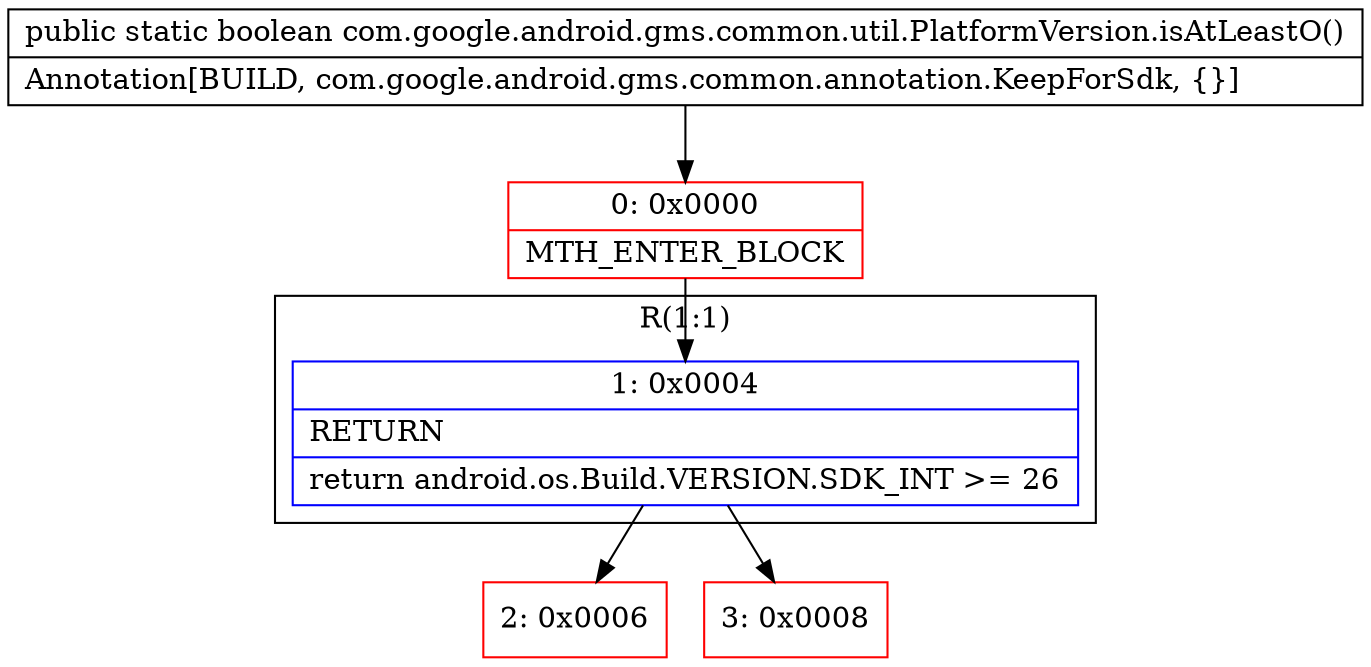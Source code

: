 digraph "CFG forcom.google.android.gms.common.util.PlatformVersion.isAtLeastO()Z" {
subgraph cluster_Region_81725667 {
label = "R(1:1)";
node [shape=record,color=blue];
Node_1 [shape=record,label="{1\:\ 0x0004|RETURN\l|return android.os.Build.VERSION.SDK_INT \>= 26\l}"];
}
Node_0 [shape=record,color=red,label="{0\:\ 0x0000|MTH_ENTER_BLOCK\l}"];
Node_2 [shape=record,color=red,label="{2\:\ 0x0006}"];
Node_3 [shape=record,color=red,label="{3\:\ 0x0008}"];
MethodNode[shape=record,label="{public static boolean com.google.android.gms.common.util.PlatformVersion.isAtLeastO()  | Annotation[BUILD, com.google.android.gms.common.annotation.KeepForSdk, \{\}]\l}"];
MethodNode -> Node_0;
Node_1 -> Node_2;
Node_1 -> Node_3;
Node_0 -> Node_1;
}


